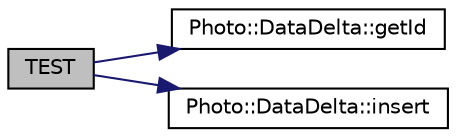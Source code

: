 digraph "TEST"
{
 // LATEX_PDF_SIZE
  edge [fontname="Helvetica",fontsize="10",labelfontname="Helvetica",labelfontsize="10"];
  node [fontname="Helvetica",fontsize="10",shape=record];
  rankdir="LR";
  Node1 [label="TEST",height=0.2,width=0.4,color="black", fillcolor="grey75", style="filled", fontcolor="black",tooltip=" "];
  Node1 -> Node2 [color="midnightblue",fontsize="10",style="solid",fontname="Helvetica"];
  Node2 [label="Photo::DataDelta::getId",height=0.2,width=0.4,color="black", fillcolor="white", style="filled",URL="$class_photo_1_1_data_delta.html#a8dbb1d880f0c0b37a9629fae8d098413",tooltip=" "];
  Node1 -> Node3 [color="midnightblue",fontsize="10",style="solid",fontname="Helvetica"];
  Node3 [label="Photo::DataDelta::insert",height=0.2,width=0.4,color="black", fillcolor="white", style="filled",URL="$class_photo_1_1_data_delta.html#a4e20dab36867e0c89032b534c963029f",tooltip=" "];
}
